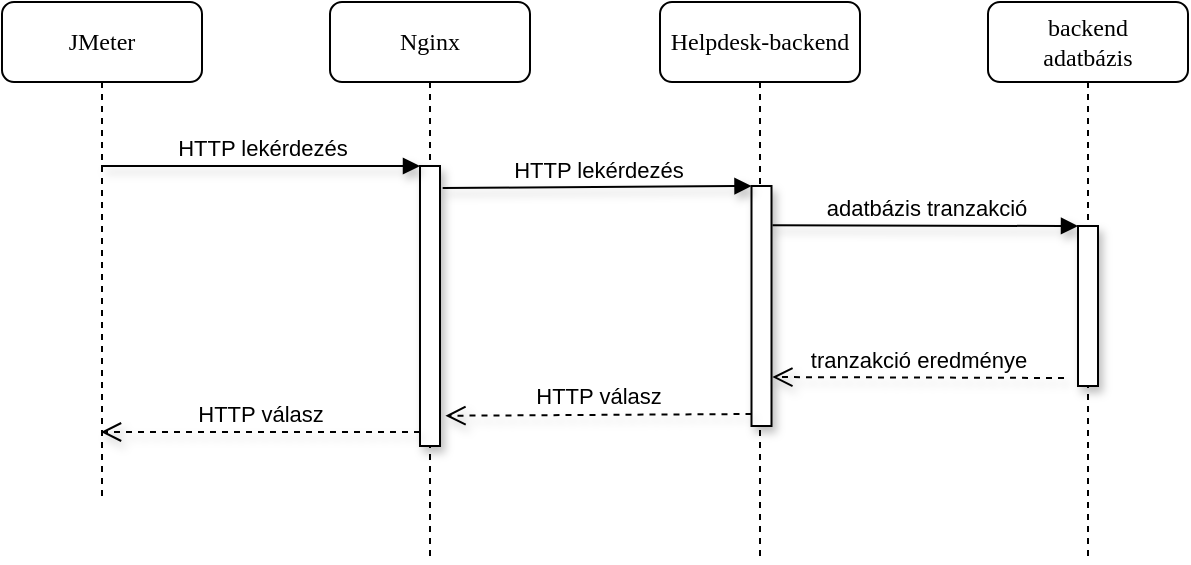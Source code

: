 <mxfile version="13.9.9" type="device"><diagram name="Page-1" id="13e1069c-82ec-6db2-03f1-153e76fe0fe0"><mxGraphModel dx="760" dy="561" grid="1" gridSize="10" guides="1" tooltips="1" connect="1" arrows="1" fold="1" page="1" pageScale="1" pageWidth="1100" pageHeight="850" background="#ffffff" math="0" shadow="0"><root><mxCell id="0"/><mxCell id="1" parent="0"/><mxCell id="_mg3gUBa8Y8W5eTV5P6k-2" value="adatbázis tranzakció" style="html=1;verticalAlign=bottom;endArrow=block;entryX=0;entryY=0;shadow=1;exitX=1.05;exitY=0.164;exitDx=0;exitDy=0;exitPerimeter=0;" parent="1" source="9xqAGwntr4p9F78efgYx-32" target="_mg3gUBa8Y8W5eTV5P6k-1" edge="1"><mxGeometry x="272.5" y="171.0" as="geometry"><mxPoint x="566.5" y="192" as="sourcePoint"/></mxGeometry></mxCell><mxCell id="9xqAGwntr4p9F78efgYx-38" value="backend&lt;br&gt;adatbázis" style="shape=umlLifeline;perimeter=lifelinePerimeter;whiteSpace=wrap;html=1;container=1;collapsible=0;recursiveResize=0;outlineConnect=0;rounded=1;shadow=0;comic=0;labelBackgroundColor=none;strokeWidth=1;fontFamily=Verdana;fontSize=12;align=center;" parent="1" vertex="1"><mxGeometry x="663" y="80" width="100" height="280" as="geometry"/></mxCell><mxCell id="_mg3gUBa8Y8W5eTV5P6k-1" value="" style="html=1;points=[];perimeter=orthogonalPerimeter;shadow=1;" parent="9xqAGwntr4p9F78efgYx-38" vertex="1"><mxGeometry x="45" y="112.0" width="10" height="80" as="geometry"/></mxCell><mxCell id="7baba1c4bc27f4b0-2" value="Nginx" style="shape=umlLifeline;perimeter=lifelinePerimeter;whiteSpace=wrap;html=1;container=1;collapsible=0;recursiveResize=0;outlineConnect=0;rounded=1;shadow=0;comic=0;labelBackgroundColor=none;strokeWidth=1;fontFamily=Verdana;fontSize=12;align=center;" parent="1" vertex="1"><mxGeometry x="334" y="80" width="100" height="280" as="geometry"/></mxCell><mxCell id="WEZZO6mTDlPW4T6Tx_1O-3" value="" style="html=1;points=[];perimeter=orthogonalPerimeter;shadow=1;" vertex="1" parent="7baba1c4bc27f4b0-2"><mxGeometry x="45" y="82" width="10" height="140" as="geometry"/></mxCell><mxCell id="7baba1c4bc27f4b0-4" value="Helpdesk-backend" style="shape=umlLifeline;perimeter=lifelinePerimeter;whiteSpace=wrap;html=1;container=1;collapsible=0;recursiveResize=0;outlineConnect=0;rounded=1;shadow=0;comic=0;labelBackgroundColor=none;strokeWidth=1;fontFamily=Verdana;fontSize=12;align=center;" parent="1" vertex="1"><mxGeometry x="499" y="80" width="100" height="280" as="geometry"/></mxCell><mxCell id="9xqAGwntr4p9F78efgYx-32" value="" style="html=1;points=[];perimeter=orthogonalPerimeter;shadow=1;" parent="7baba1c4bc27f4b0-4" vertex="1"><mxGeometry x="45.75" y="92" width="10" height="120" as="geometry"/></mxCell><mxCell id="_mg3gUBa8Y8W5eTV5P6k-3" value="tranzakció eredménye" style="html=1;verticalAlign=bottom;endArrow=open;dashed=1;endSize=8;exitX=0;exitY=0.95;shadow=1;entryX=1.042;entryY=0.796;entryDx=0;entryDy=0;entryPerimeter=0;" parent="1" target="9xqAGwntr4p9F78efgYx-32" edge="1"><mxGeometry relative="1" as="geometry"><mxPoint x="620" y="292" as="targetPoint"/><mxPoint x="701" y="268.0" as="sourcePoint"/></mxGeometry></mxCell><mxCell id="9xqAGwntr4p9F78efgYx-33" value="HTTP lekérdezés" style="html=1;verticalAlign=bottom;endArrow=block;entryX=0;entryY=0;shadow=1;exitX=1.134;exitY=0.079;exitDx=0;exitDy=0;exitPerimeter=0;" parent="1" target="9xqAGwntr4p9F78efgYx-32" edge="1" source="WEZZO6mTDlPW4T6Tx_1O-3"><mxGeometry x="272.5" y="171.0" as="geometry"><mxPoint x="470" y="202" as="sourcePoint"/></mxGeometry></mxCell><mxCell id="9xqAGwntr4p9F78efgYx-34" value="HTTP válasz" style="html=1;verticalAlign=bottom;endArrow=open;dashed=1;endSize=8;exitX=0;exitY=0.95;shadow=1;entryX=1.272;entryY=0.892;entryDx=0;entryDy=0;entryPerimeter=0;" parent="1" source="9xqAGwntr4p9F78efgYx-32" target="WEZZO6mTDlPW4T6Tx_1O-3" edge="1"><mxGeometry x="272.5" y="171.0" as="geometry"><mxPoint x="399.5" y="286" as="targetPoint"/></mxGeometry></mxCell><mxCell id="WEZZO6mTDlPW4T6Tx_1O-2" value="JMeter" style="shape=umlLifeline;perimeter=lifelinePerimeter;whiteSpace=wrap;html=1;container=1;collapsible=0;recursiveResize=0;outlineConnect=0;rounded=1;shadow=0;comic=0;labelBackgroundColor=none;strokeWidth=1;fontFamily=Verdana;fontSize=12;align=center;" vertex="1" parent="1"><mxGeometry x="170" y="80" width="100" height="250" as="geometry"/></mxCell><mxCell id="WEZZO6mTDlPW4T6Tx_1O-4" value="HTTP lekérdezés" style="html=1;verticalAlign=bottom;endArrow=block;entryX=0;entryY=0;shadow=1;" edge="1" target="WEZZO6mTDlPW4T6Tx_1O-3" parent="1"><mxGeometry relative="1" as="geometry"><mxPoint x="219.5" y="162" as="sourcePoint"/></mxGeometry></mxCell><mxCell id="WEZZO6mTDlPW4T6Tx_1O-5" value="HTTP válasz" style="html=1;verticalAlign=bottom;endArrow=open;dashed=1;endSize=8;exitX=0;exitY=0.95;shadow=1;" edge="1" source="WEZZO6mTDlPW4T6Tx_1O-3" parent="1"><mxGeometry relative="1" as="geometry"><mxPoint x="219.5" y="295" as="targetPoint"/></mxGeometry></mxCell></root></mxGraphModel></diagram></mxfile>